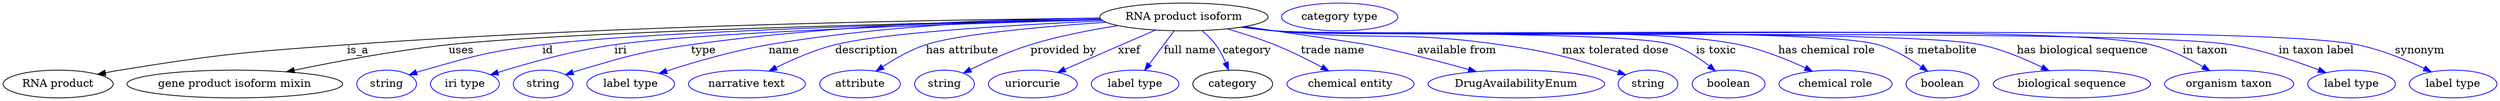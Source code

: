 digraph {
	graph [bb="0,0,3212.4,123"];
	node [label="\N"];
	"RNA product isoform"	[height=0.5,
		label="RNA product isoform",
		pos="1520.8,105",
		width=3.015];
	"RNA product"	[height=0.5,
		pos="70.844,18",
		width=1.9679];
	"RNA product isoform" -> "RNA product"	[label=is_a,
		lp="457.84,61.5",
		pos="e,121.92,30.626 1412.5,103.33 1218.2,101.5 797.66,94.633 443.84,69 313.14,59.531 280.2,56.978 150.84,36 144.68,35.001 138.28,33.843 \
131.89,32.611"];
	"gene product isoform mixin"	[height=0.5,
		pos="298.84,18",
		width=3.8635];
	"RNA product isoform" -> "gene product isoform mixin"	[label=uses,
		lp="590.34,61.5",
		pos="e,365.42,33.862 1413.6,101.97 1201.1,97.621 733.62,86.387 573.84,69 506.29,61.648 430.36,47.379 375.42,35.959"];
	id	[color=blue,
		height=0.5,
		label=string,
		pos="493.84,18",
		width=1.0652];
	"RNA product isoform" -> id	[color=blue,
		label=id,
		lp="701.84,61.5",
		pos="e,522.84,29.941 1414.1,101.74 1223.2,97.312 830.72,86.403 694.84,69 625.84,60.162 608.77,54.984 541.84,36 538.74,35.119 535.54,34.144 \
532.35,33.12",
		style=solid];
	iri	[color=blue,
		height=0.5,
		label="iri type",
		pos="594.84,18",
		width=1.2277];
	"RNA product isoform" -> iri	[color=blue,
		label=iri,
		lp="795.84,61.5",
		pos="e,627.85,29.995 1414.5,101.35 1241.2,96.618 905.56,85.637 787.84,69 735.3,61.574 676.48,45.112 637.74,33.099",
		style=solid];
	type	[color=blue,
		height=0.5,
		label=string,
		pos="695.84,18",
		width=1.0652];
	"RNA product isoform" -> type	[color=blue,
		label=type,
		lp="902.84,61.5",
		pos="e,724.49,29.989 1412.6,103.61 1286,101.87 1070.2,94.882 886.84,69 821.83,59.824 805.83,54.534 742.84,36 739.94,35.146 736.96,34.209 \
733.97,33.227",
		style=solid];
	name	[color=blue,
		height=0.5,
		label="label type",
		pos="808.84,18",
		width=1.5707];
	"RNA product isoform" -> name	[color=blue,
		label=name,
		lp="1006.8,61.5",
		pos="e,845.49,31.72 1412.7,103.49 1304.3,101.45 1132.9,94.019 986.84,69 941.3,61.198 890.68,46.359 855.11,34.864",
		style=solid];
	description	[color=blue,
		height=0.5,
		label="narrative text",
		pos="958.84,18",
		width=2.0943];
	"RNA product isoform" -> description	[color=blue,
		label=description,
		lp="1112.3,61.5",
		pos="e,987.14,34.756 1416.5,99.94 1304.6,94.866 1134.7,84.867 1071.8,69 1045.6,62.37 1017.7,50.111 996.23,39.391",
		style=solid];
	"has attribute"	[color=blue,
		height=0.5,
		label=attribute,
		pos="1103.8,18",
		width=1.4443];
	"RNA product isoform" -> "has attribute"	[color=blue,
		label="has attribute",
		lp="1234.8,61.5",
		pos="e,1124.4,34.672 1420.2,98.179 1338.2,92.562 1229.6,82.863 1187.8,69 1168.3,62.513 1148.5,50.96 1132.9,40.592",
		style=solid];
	"provided by"	[color=blue,
		height=0.5,
		label=string,
		pos="1211.8,18",
		width=1.0652];
	"RNA product isoform" -> "provided by"	[color=blue,
		label="provided by",
		lp="1365.3,61.5",
		pos="e,1236.3,32.142 1435.9,93.722 1400.5,88.221 1359.2,80.212 1322.8,69 1295.9,60.7 1266.9,47.49 1245.4,36.732",
		style=solid];
	xref	[color=blue,
		height=0.5,
		label=uriorcurie,
		pos="1325.8,18",
		width=1.5887];
	"RNA product isoform" -> xref	[color=blue,
		label=xref,
		lp="1450.3,61.5",
		pos="e,1357.8,32.945 1484.2,88.012 1450.9,73.506 1401.9,52.139 1367.2,37.03",
		style=solid];
	"full name"	[color=blue,
		height=0.5,
		label="label type",
		pos="1457.8,18",
		width=1.5707];
	"RNA product isoform" -> "full name"	[color=blue,
		label="full name",
		lp="1528.3,61.5",
		pos="e,1470.2,35.672 1508.1,86.915 1503.9,81.219 1499.2,74.837 1494.8,69 1488.8,60.846 1482.2,51.939 1476.3,43.931",
		style=solid];
	category	[height=0.5,
		pos="1583.8,18",
		width=1.4263];
	"RNA product isoform" -> category	[color=blue,
		label=category,
		lp="1602.3,61.5",
		pos="e,1578.4,36.224 1544.3,87.103 1550.5,81.81 1556.9,75.609 1561.8,69 1567.1,61.966 1571.4,53.494 1574.8,45.539",
		style=solid];
	"trade name"	[color=blue,
		height=0.5,
		label="chemical entity",
		pos="1734.8,18",
		width=2.2748];
	"RNA product isoform" -> "trade name"	[color=blue,
		label="trade name",
		lp="1711.8,61.5",
		pos="e,1707.1,35.075 1576.9,89.512 1596.5,83.863 1618.4,76.85 1637.8,69 1658.3,60.734 1680.3,49.618 1698.1,39.966",
		style=solid];
	"available from"	[color=blue,
		height=0.5,
		label=DrugAvailabilityEnum,
		pos="1948.8,18",
		width=3.1594];
	"RNA product isoform" -> "available from"	[color=blue,
		label="available from",
		lp="1872.3,61.5",
		pos="e,1897,34.105 1599.3,92.563 1664.9,82.974 1749,70.594 1756.8,69 1800.8,60.036 1849.8,47.237 1887.3,36.833",
		style=solid];
	"max tolerated dose"	[color=blue,
		height=0.5,
		label=string,
		pos="2118.8,18",
		width=1.0652];
	"RNA product isoform" -> "max tolerated dose"	[color=blue,
		label="max tolerated dose",
		lp="2076.8,61.5",
		pos="e,2090.2,29.989 1596.6,92.069 1610.3,90.173 1624.5,88.384 1637.8,87 1766.3,73.704 1800,87.485 1927.8,69 1992.8,59.602 2008.9,54.534 \
2071.8,36 2074.7,35.146 2077.7,34.209 2080.7,33.227",
		style=solid];
	"is toxic"	[color=blue,
		height=0.5,
		label=boolean,
		pos="2221.8,18",
		width=1.2999];
	"RNA product isoform" -> "is toxic"	[color=blue,
		label="is toxic",
		lp="2205.8,61.5",
		pos="e,2205.1,34.878 1595.6,91.899 1609.6,89.984 1624.1,88.232 1637.8,87 1694.5,81.9 2095.8,86.964 2149.8,69 2167.1,63.248 2184,51.935 \
2197.1,41.522",
		style=solid];
	"has chemical role"	[color=blue,
		height=0.5,
		label="chemical role",
		pos="2359.8,18",
		width=2.022];
	"RNA product isoform" -> "has chemical role"	[color=blue,
		label="has chemical role",
		lp="2348.3,61.5",
		pos="e,2330,34.545 1595.3,91.885 1609.4,89.959 1624,88.206 1637.8,87 1770.3,75.423 2105.7,96.284 2235.8,69 2265.4,62.797 2297,49.968 \
2320.9,38.859",
		style=solid];
	"is metabolite"	[color=blue,
		height=0.5,
		label=boolean,
		pos="2497.8,18",
		width=1.2999];
	"RNA product isoform" -> "is metabolite"	[color=blue,
		label="is metabolite",
		lp="2495.8,61.5",
		pos="e,2478.8,34.48 1595,91.85 1609.2,89.914 1623.9,88.167 1637.8,87 1723.9,79.778 2331.9,93.087 2414.8,69 2434.8,63.195 2454.9,51.323 \
2470.3,40.604",
		style=solid];
	"has biological sequence"	[color=blue,
		height=0.5,
		label="biological sequence",
		pos="2663.8,18",
		width=2.8164];
	"RNA product isoform" -> "has biological sequence"	[color=blue,
		label="has biological sequence",
		lp="2678.3,61.5",
		pos="e,2634.6,35.251 1595,91.812 1609.2,89.879 1623.9,88.144 1637.8,87 1738.5,78.721 2448.1,90.239 2546.8,69 2574.2,63.108 2603.2,50.775 \
2625.5,39.832",
		style=solid];
	"in taxon"	[color=blue,
		height=0.5,
		label="organism taxon",
		pos="2866.8,18",
		width=2.3109];
	"RNA product isoform" -> "in taxon"	[color=blue,
		label="in taxon",
		lp="2836.8,61.5",
		pos="e,2842.2,35.279 1595,91.768 1609.2,89.84 1623.9,88.117 1637.8,87 1762.9,76.959 2645,98.797 2766.8,69 2790.3,63.255 2814.7,51.257 \
2833.4,40.453",
		style=solid];
	"in taxon label"	[color=blue,
		height=0.5,
		label="label type",
		pos="3024.8,18",
		width=1.5707];
	"RNA product isoform" -> "in taxon label"	[color=blue,
		label="in taxon label",
		lp="2979.3,61.5",
		pos="e,2992,32.762 1594.6,91.796 1608.9,89.852 1623.8,88.116 1637.8,87 1774.3,76.135 2734.8,91.261 2869.8,69 2909,62.549 2951.8,48.149 \
2982.5,36.451",
		style=solid];
	synonym	[color=blue,
		height=0.5,
		label="label type",
		pos="3155.8,18",
		width=1.5707];
	"RNA product isoform" -> synonym	[color=blue,
		label=synonym,
		lp="3112.8,61.5",
		pos="e,3127.7,33.853 1594.6,91.777 1608.9,89.834 1623.8,88.104 1637.8,87 1792.3,74.837 2880,99.485 3031.8,69 3062.2,62.91 3094.5,49.605 \
3118.6,38.25",
		style=solid];
	"named thing_category"	[color=blue,
		height=0.5,
		label="category type",
		pos="1721.8,105",
		width=2.0762];
}
